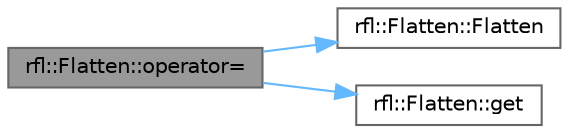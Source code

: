 digraph "rfl::Flatten::operator="
{
 // LATEX_PDF_SIZE
  bgcolor="transparent";
  edge [fontname=Helvetica,fontsize=10,labelfontname=Helvetica,labelfontsize=10];
  node [fontname=Helvetica,fontsize=10,shape=box,height=0.2,width=0.4];
  rankdir="LR";
  Node1 [id="Node000001",label="rfl::Flatten::operator=",height=0.2,width=0.4,color="gray40", fillcolor="grey60", style="filled", fontcolor="black",tooltip="Assigns the underlying object."];
  Node1 -> Node2 [id="edge1_Node000001_Node000002",color="steelblue1",style="solid",tooltip=" "];
  Node2 [id="Node000002",label="rfl::Flatten::Flatten",height=0.2,width=0.4,color="grey40", fillcolor="white", style="filled",URL="$structrfl_1_1_flatten.html#aa79c698d99fb5616ed6d48e9942f678c",tooltip=" "];
  Node1 -> Node3 [id="edge2_Node000001_Node000003",color="steelblue1",style="solid",tooltip=" "];
  Node3 [id="Node000003",label="rfl::Flatten::get",height=0.2,width=0.4,color="grey40", fillcolor="white", style="filled",URL="$structrfl_1_1_flatten.html#a949d8f133d0b1444246b82b0fcd113a0",tooltip="Returns the underlying object."];
}
